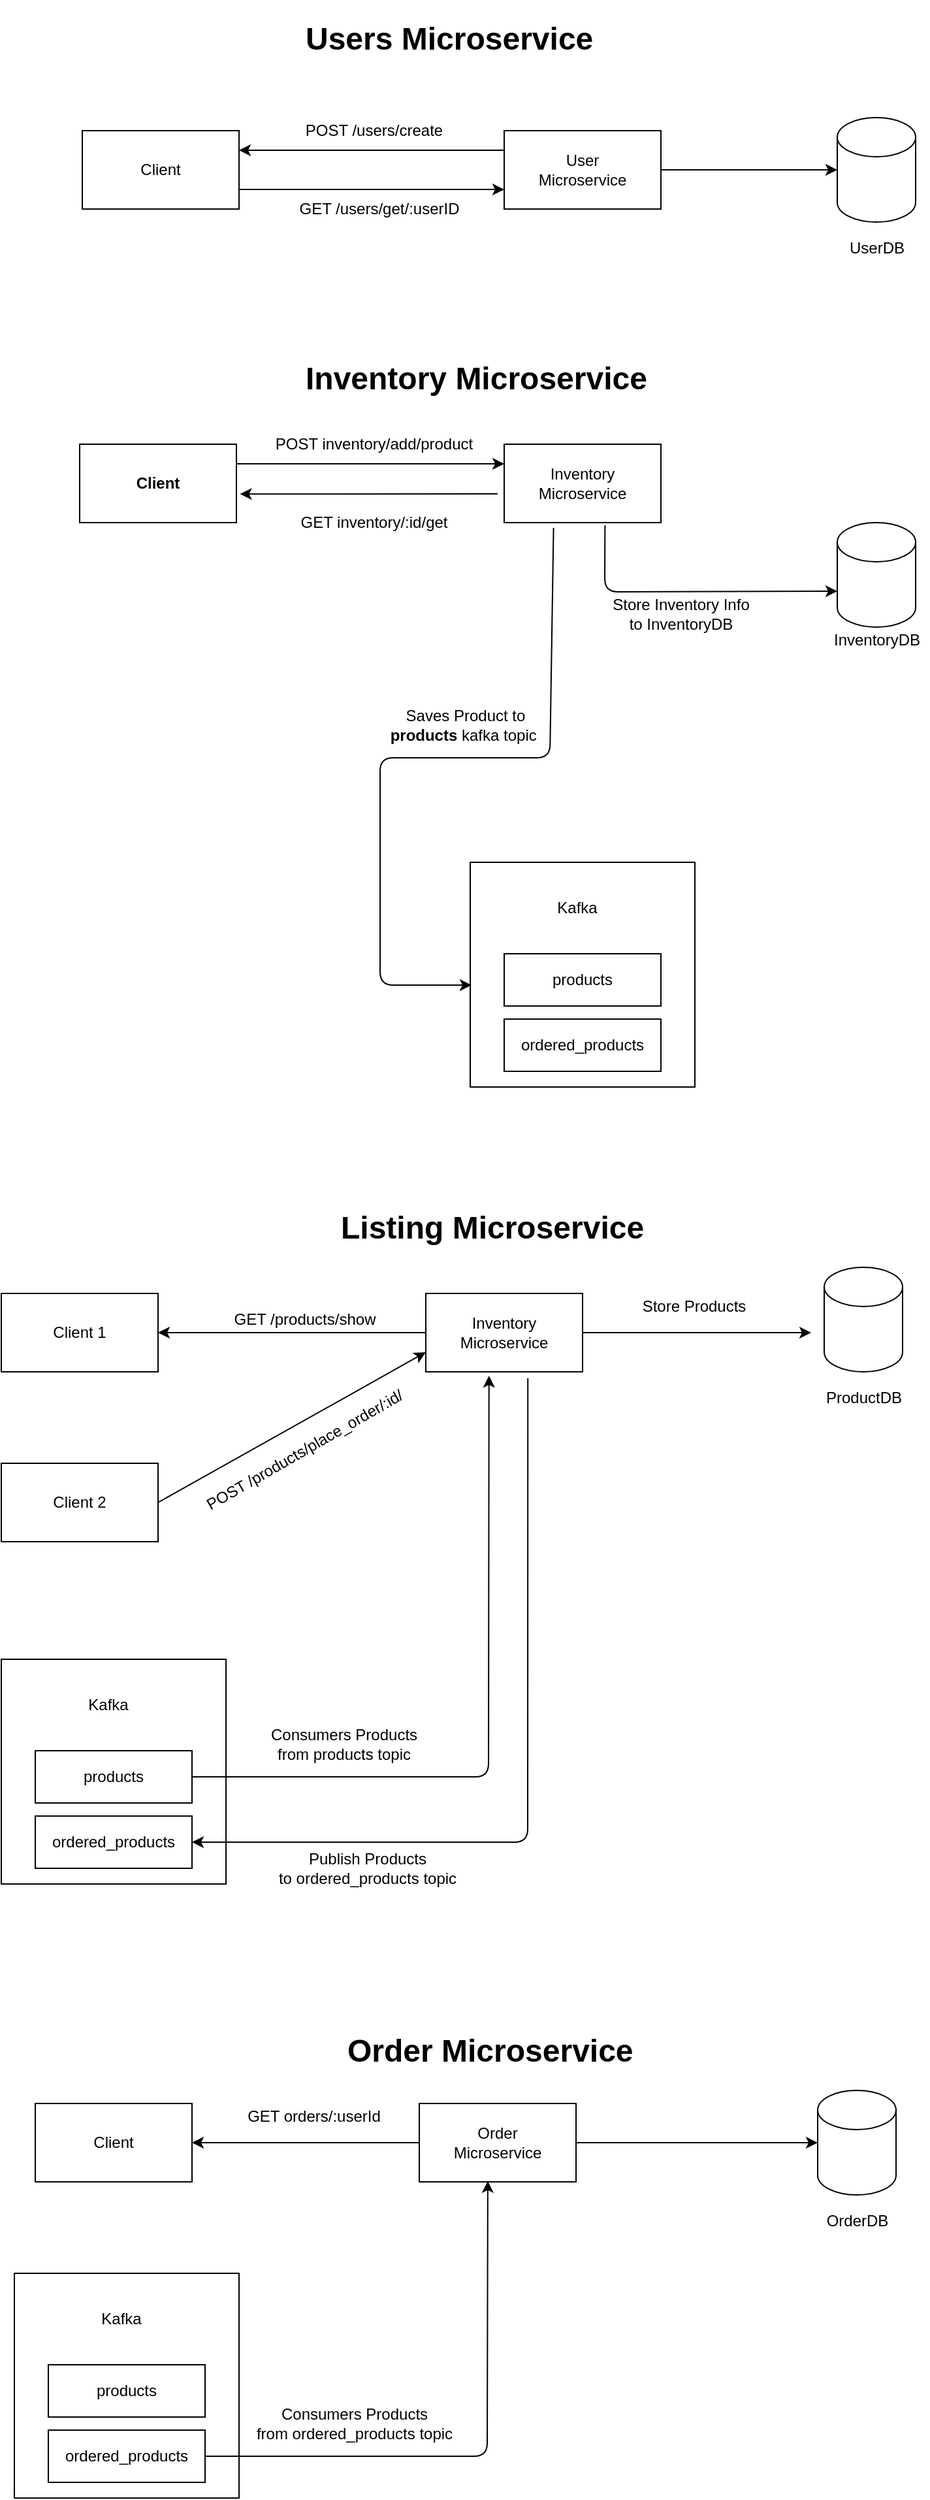 <mxfile>
    <diagram id="V-RizwUBTgh733VDbtGO" name="Page-1">
        <mxGraphModel dx="1368" dy="740" grid="1" gridSize="10" guides="1" tooltips="1" connect="1" arrows="1" fold="1" page="1" pageScale="1" pageWidth="850" pageHeight="1100" math="0" shadow="0">
            <root>
                <mxCell id="0"/>
                <mxCell id="1" parent="0"/>
                <mxCell id="3" value="&lt;b&gt;Client&lt;/b&gt;" style="rounded=0;whiteSpace=wrap;html=1;" parent="1" vertex="1">
                    <mxGeometry x="100" y="840" width="120" height="60" as="geometry"/>
                </mxCell>
                <mxCell id="5" value="Inventory&lt;br&gt;Microservice" style="rounded=0;whiteSpace=wrap;html=1;" parent="1" vertex="1">
                    <mxGeometry x="425" y="840" width="120" height="60" as="geometry"/>
                </mxCell>
                <mxCell id="6" value="" style="endArrow=classic;html=1;exitX=1;exitY=0.25;exitDx=0;exitDy=0;entryX=0;entryY=0.25;entryDx=0;entryDy=0;" parent="1" source="3" target="5" edge="1">
                    <mxGeometry width="50" height="50" relative="1" as="geometry">
                        <mxPoint x="530" y="940" as="sourcePoint"/>
                        <mxPoint x="580" y="890" as="targetPoint"/>
                    </mxGeometry>
                </mxCell>
                <mxCell id="7" value="POST inventory/add/product" style="text;html=1;align=center;verticalAlign=middle;resizable=0;points=[];autosize=1;strokeColor=none;fillColor=none;" parent="1" vertex="1">
                    <mxGeometry x="240" y="830" width="170" height="20" as="geometry"/>
                </mxCell>
                <mxCell id="11" value="" style="endArrow=classic;html=1;entryX=1.023;entryY=0.635;entryDx=0;entryDy=0;entryPerimeter=0;" parent="1" target="3" edge="1">
                    <mxGeometry width="50" height="50" relative="1" as="geometry">
                        <mxPoint x="420" y="878" as="sourcePoint"/>
                        <mxPoint x="620" y="890" as="targetPoint"/>
                    </mxGeometry>
                </mxCell>
                <mxCell id="12" value="GET inventory/:id/get" style="text;html=1;align=center;verticalAlign=middle;resizable=0;points=[];autosize=1;strokeColor=none;fillColor=none;" parent="1" vertex="1">
                    <mxGeometry x="260" y="890" width="130" height="20" as="geometry"/>
                </mxCell>
                <mxCell id="13" value="" style="shape=cylinder3;whiteSpace=wrap;html=1;boundedLbl=1;backgroundOutline=1;size=15;" parent="1" vertex="1">
                    <mxGeometry x="680" y="900" width="60" height="80" as="geometry"/>
                </mxCell>
                <mxCell id="15" value="" style="endArrow=classic;html=1;exitX=0.643;exitY=1.035;exitDx=0;exitDy=0;exitPerimeter=0;entryX=0;entryY=0;entryDx=0;entryDy=52.5;entryPerimeter=0;" parent="1" source="5" target="13" edge="1">
                    <mxGeometry width="50" height="50" relative="1" as="geometry">
                        <mxPoint x="570" y="940" as="sourcePoint"/>
                        <mxPoint x="620" y="890" as="targetPoint"/>
                        <Array as="points">
                            <mxPoint x="502" y="953"/>
                        </Array>
                    </mxGeometry>
                </mxCell>
                <mxCell id="16" value="InventoryDB" style="text;html=1;align=center;verticalAlign=middle;resizable=0;points=[];autosize=1;strokeColor=none;fillColor=none;" parent="1" vertex="1">
                    <mxGeometry x="670" y="980" width="80" height="20" as="geometry"/>
                </mxCell>
                <mxCell id="23" value="" style="group" parent="1" vertex="1" connectable="0">
                    <mxGeometry x="399" y="1160" width="172" height="172" as="geometry"/>
                </mxCell>
                <mxCell id="17" value="" style="whiteSpace=wrap;html=1;aspect=fixed;" parent="23" vertex="1">
                    <mxGeometry width="172" height="172" as="geometry"/>
                </mxCell>
                <mxCell id="18" value="ordered_products" style="rounded=0;whiteSpace=wrap;html=1;" parent="23" vertex="1">
                    <mxGeometry x="26" y="120" width="120" height="40" as="geometry"/>
                </mxCell>
                <mxCell id="21" value="products" style="rounded=0;whiteSpace=wrap;html=1;" parent="23" vertex="1">
                    <mxGeometry x="26" y="70" width="120" height="40" as="geometry"/>
                </mxCell>
                <mxCell id="22" value="Kafka" style="text;html=1;strokeColor=none;fillColor=none;align=center;verticalAlign=middle;whiteSpace=wrap;rounded=0;" parent="23" vertex="1">
                    <mxGeometry x="52" y="20" width="60" height="30" as="geometry"/>
                </mxCell>
                <mxCell id="24" value="" style="endArrow=classic;html=1;exitX=0.315;exitY=1.067;exitDx=0;exitDy=0;exitPerimeter=0;" parent="1" source="5" edge="1">
                    <mxGeometry width="50" height="50" relative="1" as="geometry">
                        <mxPoint x="680" y="1100" as="sourcePoint"/>
                        <mxPoint x="400" y="1254" as="targetPoint"/>
                        <Array as="points">
                            <mxPoint x="460" y="1080"/>
                            <mxPoint x="330" y="1080"/>
                            <mxPoint x="330" y="1254"/>
                        </Array>
                    </mxGeometry>
                </mxCell>
                <mxCell id="25" value="Saves Product to&lt;br&gt;&lt;b&gt;products&lt;/b&gt; kafka topic&amp;nbsp;" style="text;html=1;align=center;verticalAlign=middle;resizable=0;points=[];autosize=1;strokeColor=none;fillColor=none;" parent="1" vertex="1">
                    <mxGeometry x="330" y="1040" width="130" height="30" as="geometry"/>
                </mxCell>
                <mxCell id="28" value="Store Inventory Info&lt;br&gt;to InventoryDB" style="text;html=1;align=center;verticalAlign=middle;resizable=0;points=[];autosize=1;strokeColor=none;fillColor=none;fontSize=12;fontFamily=Helvetica;" parent="1" vertex="1">
                    <mxGeometry x="500" y="955" width="120" height="30" as="geometry"/>
                </mxCell>
                <mxCell id="30" value="" style="group" vertex="1" connectable="0" parent="1">
                    <mxGeometry x="40" y="1770" width="172" height="172" as="geometry"/>
                </mxCell>
                <mxCell id="31" value="" style="whiteSpace=wrap;html=1;aspect=fixed;" vertex="1" parent="30">
                    <mxGeometry width="172" height="172" as="geometry"/>
                </mxCell>
                <mxCell id="32" value="ordered_products" style="rounded=0;whiteSpace=wrap;html=1;" vertex="1" parent="30">
                    <mxGeometry x="26" y="120" width="120" height="40" as="geometry"/>
                </mxCell>
                <mxCell id="33" value="products" style="rounded=0;whiteSpace=wrap;html=1;" vertex="1" parent="30">
                    <mxGeometry x="26" y="70" width="120" height="40" as="geometry"/>
                </mxCell>
                <mxCell id="34" value="Kafka" style="text;html=1;strokeColor=none;fillColor=none;align=center;verticalAlign=middle;whiteSpace=wrap;rounded=0;" vertex="1" parent="30">
                    <mxGeometry x="52" y="20" width="60" height="30" as="geometry"/>
                </mxCell>
                <mxCell id="43" style="edgeStyle=none;html=1;exitX=1;exitY=0.5;exitDx=0;exitDy=0;" edge="1" parent="1" source="35">
                    <mxGeometry relative="1" as="geometry">
                        <mxPoint x="660" y="1520" as="targetPoint"/>
                    </mxGeometry>
                </mxCell>
                <mxCell id="46" style="edgeStyle=none;html=1;exitX=0;exitY=0.5;exitDx=0;exitDy=0;entryX=1;entryY=0.5;entryDx=0;entryDy=0;" edge="1" parent="1" source="35" target="45">
                    <mxGeometry relative="1" as="geometry"/>
                </mxCell>
                <mxCell id="35" value="Inventory&lt;br&gt;Microservice" style="rounded=0;whiteSpace=wrap;html=1;" vertex="1" parent="1">
                    <mxGeometry x="365" y="1490" width="120" height="60" as="geometry"/>
                </mxCell>
                <mxCell id="37" value="&lt;h1&gt;Listing Microservice&lt;/h1&gt;" style="text;html=1;strokeColor=none;fillColor=none;spacing=5;spacingTop=-20;whiteSpace=wrap;overflow=hidden;rounded=0;" vertex="1" parent="1">
                    <mxGeometry x="295" y="1420" width="260" height="50" as="geometry"/>
                </mxCell>
                <mxCell id="40" value="Consumers Products&lt;br&gt;from products topic" style="text;html=1;align=center;verticalAlign=middle;resizable=0;points=[];autosize=1;strokeColor=none;fillColor=none;" vertex="1" parent="1">
                    <mxGeometry x="237" y="1820" width="130" height="30" as="geometry"/>
                </mxCell>
                <mxCell id="41" value="" style="shape=cylinder3;whiteSpace=wrap;html=1;boundedLbl=1;backgroundOutline=1;size=15;" vertex="1" parent="1">
                    <mxGeometry x="670" y="1470" width="60" height="80" as="geometry"/>
                </mxCell>
                <mxCell id="42" value="ProductDB" style="text;html=1;align=center;verticalAlign=middle;resizable=0;points=[];autosize=1;strokeColor=none;fillColor=none;" vertex="1" parent="1">
                    <mxGeometry x="665" y="1560" width="70" height="20" as="geometry"/>
                </mxCell>
                <mxCell id="44" value="Store Products" style="text;html=1;align=center;verticalAlign=middle;resizable=0;points=[];autosize=1;strokeColor=none;fillColor=none;" vertex="1" parent="1">
                    <mxGeometry x="520" y="1490" width="100" height="20" as="geometry"/>
                </mxCell>
                <mxCell id="45" value="Client 1" style="rounded=0;whiteSpace=wrap;html=1;" vertex="1" parent="1">
                    <mxGeometry x="40" y="1490" width="120" height="60" as="geometry"/>
                </mxCell>
                <mxCell id="47" value="GET /products/show" style="text;html=1;align=center;verticalAlign=middle;resizable=0;points=[];autosize=1;strokeColor=none;fillColor=none;" vertex="1" parent="1">
                    <mxGeometry x="212" y="1500" width="120" height="20" as="geometry"/>
                </mxCell>
                <mxCell id="48" style="edgeStyle=none;html=1;exitX=1;exitY=0.5;exitDx=0;exitDy=0;entryX=0.403;entryY=1.05;entryDx=0;entryDy=0;entryPerimeter=0;" edge="1" parent="1" source="33" target="35">
                    <mxGeometry relative="1" as="geometry">
                        <mxPoint x="440" y="1860" as="targetPoint"/>
                        <Array as="points">
                            <mxPoint x="413" y="1860"/>
                        </Array>
                    </mxGeometry>
                </mxCell>
                <mxCell id="50" style="edgeStyle=none;html=1;exitX=1;exitY=0.5;exitDx=0;exitDy=0;entryX=0;entryY=0.75;entryDx=0;entryDy=0;" edge="1" parent="1" source="49" target="35">
                    <mxGeometry relative="1" as="geometry"/>
                </mxCell>
                <mxCell id="49" value="Client 2" style="rounded=0;whiteSpace=wrap;html=1;" vertex="1" parent="1">
                    <mxGeometry x="40" y="1620" width="120" height="60" as="geometry"/>
                </mxCell>
                <mxCell id="51" value="POST /products/place_order/:id/" style="text;html=1;align=center;verticalAlign=middle;resizable=0;points=[];autosize=1;strokeColor=none;fillColor=none;rotation=-30;" vertex="1" parent="1">
                    <mxGeometry x="177" y="1600" width="190" height="20" as="geometry"/>
                </mxCell>
                <mxCell id="52" style="edgeStyle=none;html=1;entryX=1;entryY=0.5;entryDx=0;entryDy=0;exitX=0.651;exitY=1.082;exitDx=0;exitDy=0;exitPerimeter=0;" edge="1" parent="1" source="35" target="32">
                    <mxGeometry relative="1" as="geometry">
                        <mxPoint x="510" y="1690" as="sourcePoint"/>
                        <Array as="points">
                            <mxPoint x="443" y="1910"/>
                        </Array>
                    </mxGeometry>
                </mxCell>
                <mxCell id="53" value="Publish Products&lt;br&gt;to ordered_products topic" style="text;html=1;align=center;verticalAlign=middle;resizable=0;points=[];autosize=1;strokeColor=none;fillColor=none;" vertex="1" parent="1">
                    <mxGeometry x="245" y="1915" width="150" height="30" as="geometry"/>
                </mxCell>
                <mxCell id="54" value="&lt;h1&gt;Inventory Microservice&lt;/h1&gt;" style="text;html=1;strokeColor=none;fillColor=none;spacing=5;spacingTop=-20;whiteSpace=wrap;overflow=hidden;rounded=0;" vertex="1" parent="1">
                    <mxGeometry x="268" y="770" width="315" height="50" as="geometry"/>
                </mxCell>
                <mxCell id="55" value="&lt;h1&gt;Order Microservice&lt;/h1&gt;" style="text;html=1;strokeColor=none;fillColor=none;spacing=5;spacingTop=-20;whiteSpace=wrap;overflow=hidden;rounded=0;" vertex="1" parent="1">
                    <mxGeometry x="300" y="2050" width="240" height="50" as="geometry"/>
                </mxCell>
                <mxCell id="67" style="edgeStyle=none;html=1;exitX=1;exitY=0.5;exitDx=0;exitDy=0;entryX=0;entryY=0.5;entryDx=0;entryDy=0;entryPerimeter=0;" edge="1" parent="1" source="56" target="65">
                    <mxGeometry relative="1" as="geometry"/>
                </mxCell>
                <mxCell id="68" style="edgeStyle=none;html=1;exitX=0;exitY=0.5;exitDx=0;exitDy=0;entryX=1;entryY=0.5;entryDx=0;entryDy=0;" edge="1" parent="1" source="56" target="57">
                    <mxGeometry relative="1" as="geometry"/>
                </mxCell>
                <mxCell id="56" value="Order&lt;br&gt;Microservice" style="rounded=0;whiteSpace=wrap;html=1;" vertex="1" parent="1">
                    <mxGeometry x="360" y="2110" width="120" height="60" as="geometry"/>
                </mxCell>
                <mxCell id="57" value="Client" style="rounded=0;whiteSpace=wrap;html=1;" vertex="1" parent="1">
                    <mxGeometry x="66" y="2110" width="120" height="60" as="geometry"/>
                </mxCell>
                <mxCell id="58" value="" style="group" vertex="1" connectable="0" parent="1">
                    <mxGeometry x="50" y="2240" width="172" height="172" as="geometry"/>
                </mxCell>
                <mxCell id="59" value="" style="whiteSpace=wrap;html=1;aspect=fixed;" vertex="1" parent="58">
                    <mxGeometry width="172" height="172" as="geometry"/>
                </mxCell>
                <mxCell id="60" value="ordered_products" style="rounded=0;whiteSpace=wrap;html=1;" vertex="1" parent="58">
                    <mxGeometry x="26" y="120" width="120" height="40" as="geometry"/>
                </mxCell>
                <mxCell id="61" value="products" style="rounded=0;whiteSpace=wrap;html=1;" vertex="1" parent="58">
                    <mxGeometry x="26" y="70" width="120" height="40" as="geometry"/>
                </mxCell>
                <mxCell id="62" value="Kafka" style="text;html=1;strokeColor=none;fillColor=none;align=center;verticalAlign=middle;whiteSpace=wrap;rounded=0;" vertex="1" parent="58">
                    <mxGeometry x="52" y="20" width="60" height="30" as="geometry"/>
                </mxCell>
                <mxCell id="63" style="edgeStyle=none;html=1;exitX=1;exitY=0.5;exitDx=0;exitDy=0;entryX=0.437;entryY=0.989;entryDx=0;entryDy=0;entryPerimeter=0;" edge="1" parent="1" source="60" target="56">
                    <mxGeometry relative="1" as="geometry">
                        <Array as="points">
                            <mxPoint x="412" y="2380"/>
                        </Array>
                    </mxGeometry>
                </mxCell>
                <mxCell id="64" value="Consumers Products&lt;br&gt;from ordered_products topic" style="text;html=1;align=center;verticalAlign=middle;resizable=0;points=[];autosize=1;strokeColor=none;fillColor=none;" vertex="1" parent="1">
                    <mxGeometry x="225" y="2340" width="170" height="30" as="geometry"/>
                </mxCell>
                <mxCell id="65" value="" style="shape=cylinder3;whiteSpace=wrap;html=1;boundedLbl=1;backgroundOutline=1;size=15;" vertex="1" parent="1">
                    <mxGeometry x="665" y="2100" width="60" height="80" as="geometry"/>
                </mxCell>
                <mxCell id="66" value="OrderDB" style="text;html=1;align=center;verticalAlign=middle;resizable=0;points=[];autosize=1;strokeColor=none;fillColor=none;" vertex="1" parent="1">
                    <mxGeometry x="665" y="2190" width="60" height="20" as="geometry"/>
                </mxCell>
                <mxCell id="69" value="GET orders/:userId" style="text;html=1;align=center;verticalAlign=middle;resizable=0;points=[];autosize=1;strokeColor=none;fillColor=none;" vertex="1" parent="1">
                    <mxGeometry x="219" y="2110" width="120" height="20" as="geometry"/>
                </mxCell>
                <mxCell id="70" value="&lt;h1&gt;Users Microservice&lt;/h1&gt;" style="text;html=1;strokeColor=none;fillColor=none;spacing=5;spacingTop=-20;whiteSpace=wrap;overflow=hidden;rounded=0;" vertex="1" parent="1">
                    <mxGeometry x="268" y="510" width="315" height="50" as="geometry"/>
                </mxCell>
                <mxCell id="73" style="edgeStyle=none;html=1;exitX=0;exitY=0.25;exitDx=0;exitDy=0;entryX=1;entryY=0.25;entryDx=0;entryDy=0;" edge="1" parent="1" source="71" target="72">
                    <mxGeometry relative="1" as="geometry"/>
                </mxCell>
                <mxCell id="78" style="edgeStyle=none;html=1;exitX=1;exitY=0.5;exitDx=0;exitDy=0;entryX=0;entryY=0.5;entryDx=0;entryDy=0;entryPerimeter=0;" edge="1" parent="1" source="71" target="77">
                    <mxGeometry relative="1" as="geometry"/>
                </mxCell>
                <mxCell id="71" value="User&lt;br&gt;Microservice" style="rounded=0;whiteSpace=wrap;html=1;" vertex="1" parent="1">
                    <mxGeometry x="425" y="600" width="120" height="60" as="geometry"/>
                </mxCell>
                <mxCell id="74" style="edgeStyle=none;html=1;exitX=1;exitY=0.75;exitDx=0;exitDy=0;entryX=0;entryY=0.75;entryDx=0;entryDy=0;" edge="1" parent="1" source="72" target="71">
                    <mxGeometry relative="1" as="geometry"/>
                </mxCell>
                <mxCell id="72" value="Client" style="rounded=0;whiteSpace=wrap;html=1;" vertex="1" parent="1">
                    <mxGeometry x="102" y="600" width="120" height="60" as="geometry"/>
                </mxCell>
                <mxCell id="75" value="POST /users/create" style="text;html=1;align=center;verticalAlign=middle;resizable=0;points=[];autosize=1;strokeColor=none;fillColor=none;" vertex="1" parent="1">
                    <mxGeometry x="265" y="590" width="120" height="20" as="geometry"/>
                </mxCell>
                <mxCell id="76" value="GET /users/get/:userID" style="text;html=1;align=center;verticalAlign=middle;resizable=0;points=[];autosize=1;strokeColor=none;fillColor=none;" vertex="1" parent="1">
                    <mxGeometry x="259" y="650" width="140" height="20" as="geometry"/>
                </mxCell>
                <mxCell id="77" value="" style="shape=cylinder3;whiteSpace=wrap;html=1;boundedLbl=1;backgroundOutline=1;size=15;" vertex="1" parent="1">
                    <mxGeometry x="680" y="590" width="60" height="80" as="geometry"/>
                </mxCell>
                <mxCell id="79" value="UserDB" style="text;html=1;align=center;verticalAlign=middle;resizable=0;points=[];autosize=1;strokeColor=none;fillColor=none;" vertex="1" parent="1">
                    <mxGeometry x="680" y="680" width="60" height="20" as="geometry"/>
                </mxCell>
            </root>
        </mxGraphModel>
    </diagram>
</mxfile>